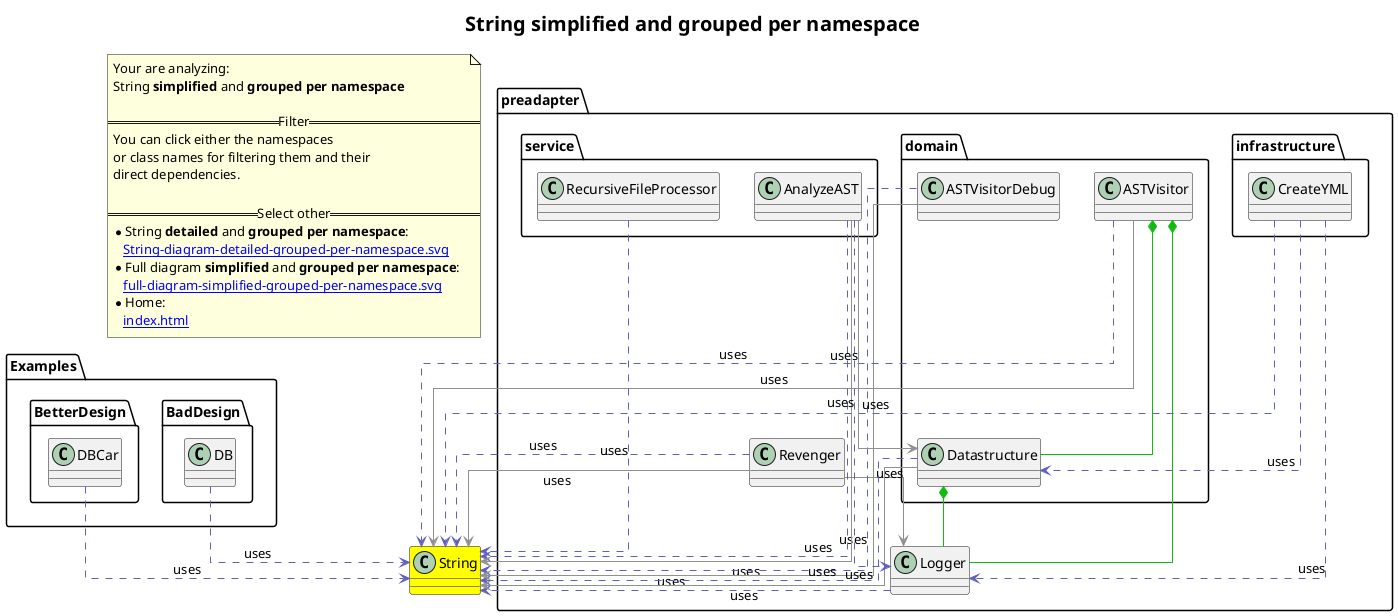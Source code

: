@startuml
skinparam linetype ortho
title <size:20>String **simplified** and **grouped per namespace**</size>
note "Your are analyzing:\nString **simplified** and **grouped per namespace**\n\n==Filter==\nYou can click either the namespaces \nor class names for filtering them and their\ndirect dependencies.\n\n==Select other==\n* String **detailed** and **grouped per namespace**:\n   [[String-diagram-detailed-grouped-per-namespace.svg]]\n* Full diagram **simplified** and **grouped per namespace**:\n   [[full-diagram-simplified-grouped-per-namespace.svg]]\n* Home:\n   [[index.html]]" as FloatingNote
class String [[String-diagram-simplified-grouped-per-namespace.svg]] #yellow {
}
' Closing all previous_sub_namespace_list namespace None because file analysis is finished.
namespace Examples [[Examples-diagram-simplified-grouped-per-namespace.svg]] {
namespace Examples.BadDesign [[Examples.BadDesign-diagram-simplified-grouped-per-namespace.svg]] {
  class Examples.BadDesign.DB [[Examples.BadDesign.DB-diagram-simplified-grouped-per-namespace.svg]]  {
  }
'Compared namespace Examples.BadDesign [[Examples.BadDesign-diagram-simplified-grouped-per-namespace.svg]] { with last element of   }
' Closing all previous_sub_namespace_list namespace None because file analysis is finished.
' Closing namespace BadDesign
}
' Closing namespace Examples
}
namespace Examples [[Examples-diagram-simplified-grouped-per-namespace.svg]] {
namespace Examples.BetterDesign [[Examples.BetterDesign-diagram-simplified-grouped-per-namespace.svg]] {
  class Examples.BetterDesign.DBCar [[Examples.BetterDesign.DBCar-diagram-simplified-grouped-per-namespace.svg]]  {
  }
'Compared namespace Examples.BetterDesign [[Examples.BetterDesign-diagram-simplified-grouped-per-namespace.svg]] { with last element of   }
' Closing all previous_sub_namespace_list namespace None because file analysis is finished.
' Closing namespace BetterDesign
}
' Closing namespace Examples
}
namespace preadapter [[preadapter-diagram-simplified-grouped-per-namespace.svg]] {
class preadapter.Logger [[preadapter.Logger-diagram-simplified-grouped-per-namespace.svg]]  {
}
class preadapter.Revenger [[preadapter.Revenger-diagram-simplified-grouped-per-namespace.svg]]  {
}
'Compared namespace preadapter [[preadapter-diagram-simplified-grouped-per-namespace.svg]] { with last element of }
' Closing all previous_sub_namespace_list namespace None because file analysis is finished.
' Closing namespace preadapter
}
namespace preadapter [[preadapter-diagram-simplified-grouped-per-namespace.svg]] {
namespace preadapter.domain [[preadapter.domain-diagram-simplified-grouped-per-namespace.svg]] {
  class preadapter.domain.Datastructure [[preadapter.domain.Datastructure-diagram-simplified-grouped-per-namespace.svg]]  {
  }
  class preadapter.domain.ASTVisitorDebug [[preadapter.domain.ASTVisitorDebug-diagram-simplified-grouped-per-namespace.svg]]  {
  }
  class preadapter.domain.ASTVisitor [[preadapter.domain.ASTVisitor-diagram-simplified-grouped-per-namespace.svg]]  {
  }
'Compared namespace preadapter.domain [[preadapter.domain-diagram-simplified-grouped-per-namespace.svg]] { with last element of   }
' Closing all previous_sub_namespace_list namespace None because file analysis is finished.
' Closing namespace domain
}
' Closing namespace preadapter
}
namespace preadapter [[preadapter-diagram-simplified-grouped-per-namespace.svg]] {
namespace preadapter.infrastructure [[preadapter.infrastructure-diagram-simplified-grouped-per-namespace.svg]] {
  class preadapter.infrastructure.CreateYML [[preadapter.infrastructure.CreateYML-diagram-simplified-grouped-per-namespace.svg]]  {
  }
'Compared namespace preadapter.infrastructure [[preadapter.infrastructure-diagram-simplified-grouped-per-namespace.svg]] { with last element of   }
' Closing all previous_sub_namespace_list namespace None because file analysis is finished.
' Closing namespace infrastructure
}
' Closing namespace preadapter
}
namespace preadapter [[preadapter-diagram-simplified-grouped-per-namespace.svg]] {
namespace preadapter.service [[preadapter.service-diagram-simplified-grouped-per-namespace.svg]] {
  class preadapter.service.AnalyzeAST [[preadapter.service.AnalyzeAST-diagram-simplified-grouped-per-namespace.svg]]  {
  }
  class preadapter.service.RecursiveFileProcessor [[preadapter.service.RecursiveFileProcessor-diagram-simplified-grouped-per-namespace.svg]]  {
  }
'Compared namespace preadapter.service [[preadapter.service-diagram-simplified-grouped-per-namespace.svg]] { with last element of   }
' Closing all previous_sub_namespace_list namespace None because file analysis is finished.
' Closing namespace service
}
' Closing namespace preadapter
}
 ' *************************************** 
 ' *************************************** 
 ' *************************************** 
' Class relations extracted from namespace:
' 
' Class relations extracted from namespace:
' Examples.BadDesign
Examples.BadDesign.DB .[#6060BB].> String  : uses 
' Class relations extracted from namespace:
' Examples.BetterDesign
Examples.BetterDesign.DBCar .[#6060BB].> String  : uses 
' Class relations extracted from namespace:
' preadapter
preadapter.Logger .[#6060BB].> String  : uses 
preadapter.Revenger .[#6060BB].> String  : uses 
preadapter.Revenger -[#909090]-> String  : uses 
preadapter.Revenger -[#909090]-> preadapter.Logger  : uses 
' Class relations extracted from namespace:
' preadapter.domain
preadapter.domain.Datastructure *-[#10BB10]- preadapter.Logger 
preadapter.domain.Datastructure .[#6060BB].> String  : uses 
preadapter.domain.Datastructure -[#909090]-> String  : uses 
preadapter.domain.ASTVisitorDebug .[#6060BB].> String  : uses 
preadapter.domain.ASTVisitorDebug -[#909090]-> String  : uses 
preadapter.domain.ASTVisitor *-[#10BB10]- preadapter.Logger 
preadapter.domain.ASTVisitor *-[#10BB10]- preadapter.domain.Datastructure 
preadapter.domain.ASTVisitor .[#6060BB].> String  : uses 
preadapter.domain.ASTVisitor -[#909090]-> String  : uses 
' Class relations extracted from namespace:
' preadapter.infrastructure
preadapter.infrastructure.CreateYML .[#6060BB].> String  : uses 
preadapter.infrastructure.CreateYML .[#6060BB].> preadapter.domain.Datastructure  : uses 
preadapter.infrastructure.CreateYML .[#6060BB].> preadapter.Logger  : uses 
' Class relations extracted from namespace:
' preadapter.service
preadapter.service.AnalyzeAST .[#6060BB].> String  : uses 
preadapter.service.AnalyzeAST .[#6060BB].> preadapter.Logger  : uses 
preadapter.service.AnalyzeAST -[#909090]-> preadapter.domain.Datastructure  : uses 
preadapter.service.AnalyzeAST -[#909090]-> String  : uses 
preadapter.service.RecursiveFileProcessor .[#6060BB].> String  : uses 
@enduml